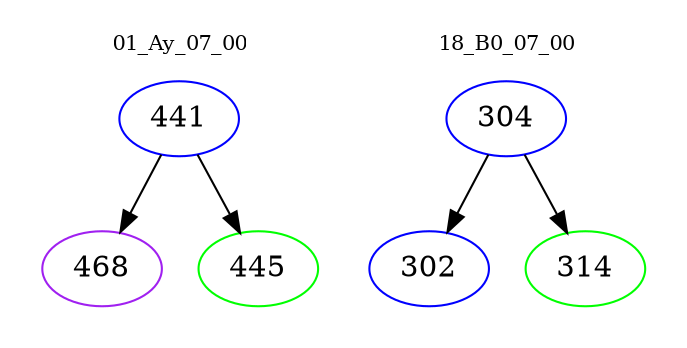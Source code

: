digraph{
subgraph cluster_0 {
color = white
label = "01_Ay_07_00";
fontsize=10;
T0_441 [label="441", color="blue"]
T0_441 -> T0_468 [color="black"]
T0_468 [label="468", color="purple"]
T0_441 -> T0_445 [color="black"]
T0_445 [label="445", color="green"]
}
subgraph cluster_1 {
color = white
label = "18_B0_07_00";
fontsize=10;
T1_304 [label="304", color="blue"]
T1_304 -> T1_302 [color="black"]
T1_302 [label="302", color="blue"]
T1_304 -> T1_314 [color="black"]
T1_314 [label="314", color="green"]
}
}
